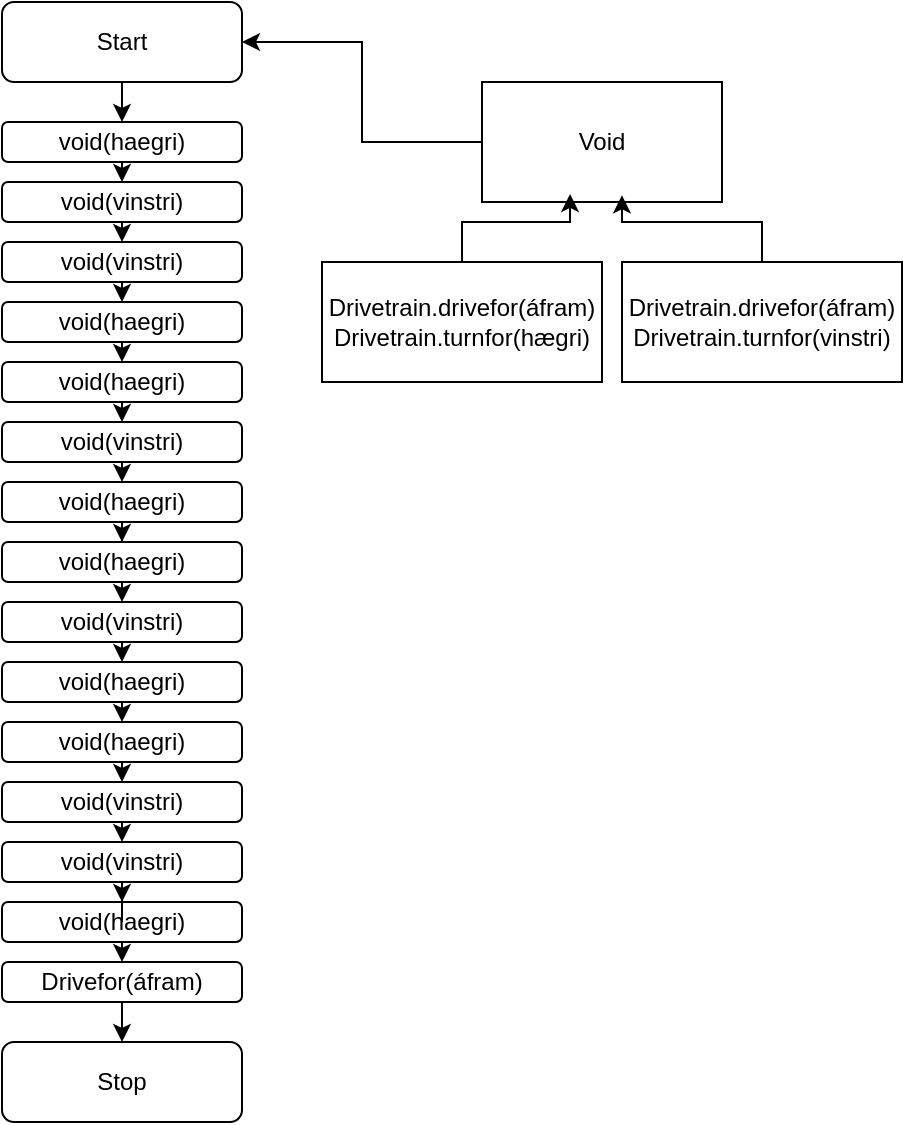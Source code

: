<mxfile version="28.1.0">
  <diagram id="C5RBs43oDa-KdzZeNtuy" name="Page-1">
    <mxGraphModel dx="985" dy="438" grid="1" gridSize="10" guides="1" tooltips="1" connect="1" arrows="1" fold="1" page="1" pageScale="1" pageWidth="827" pageHeight="1169" math="0" shadow="0">
      <root>
        <mxCell id="WIyWlLk6GJQsqaUBKTNV-0" />
        <mxCell id="WIyWlLk6GJQsqaUBKTNV-1" parent="WIyWlLk6GJQsqaUBKTNV-0" />
        <mxCell id="0qvh8JrCqkSb1pbGZx_Y-37" style="edgeStyle=orthogonalEdgeStyle;rounded=0;orthogonalLoop=1;jettySize=auto;html=1;exitX=0.5;exitY=1;exitDx=0;exitDy=0;entryX=0.5;entryY=0;entryDx=0;entryDy=0;" edge="1" parent="WIyWlLk6GJQsqaUBKTNV-1" source="WIyWlLk6GJQsqaUBKTNV-3" target="0qvh8JrCqkSb1pbGZx_Y-21">
          <mxGeometry relative="1" as="geometry" />
        </mxCell>
        <mxCell id="WIyWlLk6GJQsqaUBKTNV-3" value="Start" style="rounded=1;whiteSpace=wrap;html=1;fontSize=12;glass=0;strokeWidth=1;shadow=0;" parent="WIyWlLk6GJQsqaUBKTNV-1" vertex="1">
          <mxGeometry x="280" y="80" width="120" height="40" as="geometry" />
        </mxCell>
        <mxCell id="0qvh8JrCqkSb1pbGZx_Y-5" value="Stop" style="rounded=1;whiteSpace=wrap;html=1;" vertex="1" parent="WIyWlLk6GJQsqaUBKTNV-1">
          <mxGeometry x="280" y="600" width="120" height="40" as="geometry" />
        </mxCell>
        <mxCell id="0qvh8JrCqkSb1pbGZx_Y-18" style="edgeStyle=orthogonalEdgeStyle;rounded=0;orthogonalLoop=1;jettySize=auto;html=1;entryX=1;entryY=0.5;entryDx=0;entryDy=0;" edge="1" parent="WIyWlLk6GJQsqaUBKTNV-1" source="0qvh8JrCqkSb1pbGZx_Y-15" target="WIyWlLk6GJQsqaUBKTNV-3">
          <mxGeometry relative="1" as="geometry" />
        </mxCell>
        <mxCell id="0qvh8JrCqkSb1pbGZx_Y-15" value="Void" style="rounded=0;whiteSpace=wrap;html=1;" vertex="1" parent="WIyWlLk6GJQsqaUBKTNV-1">
          <mxGeometry x="520" y="120" width="120" height="60" as="geometry" />
        </mxCell>
        <mxCell id="0qvh8JrCqkSb1pbGZx_Y-16" value="Drivetrain.drivefor(áfram)&lt;div&gt;Drivetrain.turnfor(hægri)&lt;/div&gt;" style="rounded=0;whiteSpace=wrap;html=1;" vertex="1" parent="WIyWlLk6GJQsqaUBKTNV-1">
          <mxGeometry x="440" y="210" width="140" height="60" as="geometry" />
        </mxCell>
        <mxCell id="0qvh8JrCqkSb1pbGZx_Y-17" value="Drivetrain.drivefor(áfram)&lt;div&gt;Drivetrain.turnfor(vinstri)&lt;/div&gt;" style="rounded=0;whiteSpace=wrap;html=1;" vertex="1" parent="WIyWlLk6GJQsqaUBKTNV-1">
          <mxGeometry x="590" y="210" width="140" height="60" as="geometry" />
        </mxCell>
        <mxCell id="0qvh8JrCqkSb1pbGZx_Y-19" style="edgeStyle=orthogonalEdgeStyle;rounded=0;orthogonalLoop=1;jettySize=auto;html=1;exitX=0.5;exitY=0;exitDx=0;exitDy=0;entryX=0.367;entryY=0.933;entryDx=0;entryDy=0;entryPerimeter=0;" edge="1" parent="WIyWlLk6GJQsqaUBKTNV-1" source="0qvh8JrCqkSb1pbGZx_Y-16" target="0qvh8JrCqkSb1pbGZx_Y-15">
          <mxGeometry relative="1" as="geometry" />
        </mxCell>
        <mxCell id="0qvh8JrCqkSb1pbGZx_Y-20" style="edgeStyle=orthogonalEdgeStyle;rounded=0;orthogonalLoop=1;jettySize=auto;html=1;exitX=0.5;exitY=0;exitDx=0;exitDy=0;entryX=0.583;entryY=0.944;entryDx=0;entryDy=0;entryPerimeter=0;" edge="1" parent="WIyWlLk6GJQsqaUBKTNV-1" source="0qvh8JrCqkSb1pbGZx_Y-17" target="0qvh8JrCqkSb1pbGZx_Y-15">
          <mxGeometry relative="1" as="geometry" />
        </mxCell>
        <mxCell id="0qvh8JrCqkSb1pbGZx_Y-38" style="edgeStyle=orthogonalEdgeStyle;rounded=0;orthogonalLoop=1;jettySize=auto;html=1;exitX=0.5;exitY=1;exitDx=0;exitDy=0;entryX=0.5;entryY=0;entryDx=0;entryDy=0;" edge="1" parent="WIyWlLk6GJQsqaUBKTNV-1" source="0qvh8JrCqkSb1pbGZx_Y-21" target="0qvh8JrCqkSb1pbGZx_Y-22">
          <mxGeometry relative="1" as="geometry" />
        </mxCell>
        <mxCell id="0qvh8JrCqkSb1pbGZx_Y-21" value="void(haegri)" style="rounded=1;whiteSpace=wrap;html=1;" vertex="1" parent="WIyWlLk6GJQsqaUBKTNV-1">
          <mxGeometry x="280" y="140" width="120" height="20" as="geometry" />
        </mxCell>
        <mxCell id="0qvh8JrCqkSb1pbGZx_Y-39" style="edgeStyle=orthogonalEdgeStyle;rounded=0;orthogonalLoop=1;jettySize=auto;html=1;exitX=0.5;exitY=1;exitDx=0;exitDy=0;entryX=0.5;entryY=0;entryDx=0;entryDy=0;" edge="1" parent="WIyWlLk6GJQsqaUBKTNV-1" source="0qvh8JrCqkSb1pbGZx_Y-22" target="0qvh8JrCqkSb1pbGZx_Y-23">
          <mxGeometry relative="1" as="geometry" />
        </mxCell>
        <mxCell id="0qvh8JrCqkSb1pbGZx_Y-22" value="void(vinstri)" style="rounded=1;whiteSpace=wrap;html=1;" vertex="1" parent="WIyWlLk6GJQsqaUBKTNV-1">
          <mxGeometry x="280" y="170" width="120" height="20" as="geometry" />
        </mxCell>
        <mxCell id="0qvh8JrCqkSb1pbGZx_Y-40" style="edgeStyle=orthogonalEdgeStyle;rounded=0;orthogonalLoop=1;jettySize=auto;html=1;exitX=0.5;exitY=1;exitDx=0;exitDy=0;entryX=0.5;entryY=0;entryDx=0;entryDy=0;" edge="1" parent="WIyWlLk6GJQsqaUBKTNV-1" source="0qvh8JrCqkSb1pbGZx_Y-23" target="0qvh8JrCqkSb1pbGZx_Y-24">
          <mxGeometry relative="1" as="geometry" />
        </mxCell>
        <mxCell id="0qvh8JrCqkSb1pbGZx_Y-23" value="void(vinstri)" style="rounded=1;whiteSpace=wrap;html=1;" vertex="1" parent="WIyWlLk6GJQsqaUBKTNV-1">
          <mxGeometry x="280" y="200" width="120" height="20" as="geometry" />
        </mxCell>
        <mxCell id="0qvh8JrCqkSb1pbGZx_Y-41" style="edgeStyle=orthogonalEdgeStyle;rounded=0;orthogonalLoop=1;jettySize=auto;html=1;exitX=0.5;exitY=1;exitDx=0;exitDy=0;entryX=0.5;entryY=0;entryDx=0;entryDy=0;" edge="1" parent="WIyWlLk6GJQsqaUBKTNV-1" source="0qvh8JrCqkSb1pbGZx_Y-24" target="0qvh8JrCqkSb1pbGZx_Y-25">
          <mxGeometry relative="1" as="geometry" />
        </mxCell>
        <mxCell id="0qvh8JrCqkSb1pbGZx_Y-24" value="void(haegri)" style="rounded=1;whiteSpace=wrap;html=1;" vertex="1" parent="WIyWlLk6GJQsqaUBKTNV-1">
          <mxGeometry x="280" y="230" width="120" height="20" as="geometry" />
        </mxCell>
        <mxCell id="0qvh8JrCqkSb1pbGZx_Y-42" style="edgeStyle=orthogonalEdgeStyle;rounded=0;orthogonalLoop=1;jettySize=auto;html=1;exitX=0.5;exitY=1;exitDx=0;exitDy=0;entryX=0.5;entryY=0;entryDx=0;entryDy=0;" edge="1" parent="WIyWlLk6GJQsqaUBKTNV-1" source="0qvh8JrCqkSb1pbGZx_Y-25" target="0qvh8JrCqkSb1pbGZx_Y-26">
          <mxGeometry relative="1" as="geometry" />
        </mxCell>
        <mxCell id="0qvh8JrCqkSb1pbGZx_Y-25" value="void(haegri)" style="rounded=1;whiteSpace=wrap;html=1;" vertex="1" parent="WIyWlLk6GJQsqaUBKTNV-1">
          <mxGeometry x="280" y="260" width="120" height="20" as="geometry" />
        </mxCell>
        <mxCell id="0qvh8JrCqkSb1pbGZx_Y-43" style="edgeStyle=orthogonalEdgeStyle;rounded=0;orthogonalLoop=1;jettySize=auto;html=1;exitX=0.5;exitY=1;exitDx=0;exitDy=0;entryX=0.5;entryY=0;entryDx=0;entryDy=0;" edge="1" parent="WIyWlLk6GJQsqaUBKTNV-1" source="0qvh8JrCqkSb1pbGZx_Y-26" target="0qvh8JrCqkSb1pbGZx_Y-27">
          <mxGeometry relative="1" as="geometry" />
        </mxCell>
        <mxCell id="0qvh8JrCqkSb1pbGZx_Y-26" value="void(vinstri)" style="rounded=1;whiteSpace=wrap;html=1;" vertex="1" parent="WIyWlLk6GJQsqaUBKTNV-1">
          <mxGeometry x="280" y="290" width="120" height="20" as="geometry" />
        </mxCell>
        <mxCell id="0qvh8JrCqkSb1pbGZx_Y-44" style="edgeStyle=orthogonalEdgeStyle;rounded=0;orthogonalLoop=1;jettySize=auto;html=1;exitX=0.5;exitY=1;exitDx=0;exitDy=0;" edge="1" parent="WIyWlLk6GJQsqaUBKTNV-1" source="0qvh8JrCqkSb1pbGZx_Y-27" target="0qvh8JrCqkSb1pbGZx_Y-28">
          <mxGeometry relative="1" as="geometry" />
        </mxCell>
        <mxCell id="0qvh8JrCqkSb1pbGZx_Y-27" value="void(haegri)" style="rounded=1;whiteSpace=wrap;html=1;" vertex="1" parent="WIyWlLk6GJQsqaUBKTNV-1">
          <mxGeometry x="280" y="320" width="120" height="20" as="geometry" />
        </mxCell>
        <mxCell id="0qvh8JrCqkSb1pbGZx_Y-45" style="edgeStyle=orthogonalEdgeStyle;rounded=0;orthogonalLoop=1;jettySize=auto;html=1;exitX=0.5;exitY=1;exitDx=0;exitDy=0;entryX=0.5;entryY=0;entryDx=0;entryDy=0;" edge="1" parent="WIyWlLk6GJQsqaUBKTNV-1" source="0qvh8JrCqkSb1pbGZx_Y-28" target="0qvh8JrCqkSb1pbGZx_Y-29">
          <mxGeometry relative="1" as="geometry" />
        </mxCell>
        <mxCell id="0qvh8JrCqkSb1pbGZx_Y-28" value="void(haegri)" style="rounded=1;whiteSpace=wrap;html=1;" vertex="1" parent="WIyWlLk6GJQsqaUBKTNV-1">
          <mxGeometry x="280" y="350" width="120" height="20" as="geometry" />
        </mxCell>
        <mxCell id="0qvh8JrCqkSb1pbGZx_Y-46" style="edgeStyle=orthogonalEdgeStyle;rounded=0;orthogonalLoop=1;jettySize=auto;html=1;exitX=0.5;exitY=1;exitDx=0;exitDy=0;entryX=0.5;entryY=0;entryDx=0;entryDy=0;" edge="1" parent="WIyWlLk6GJQsqaUBKTNV-1" source="0qvh8JrCqkSb1pbGZx_Y-29" target="0qvh8JrCqkSb1pbGZx_Y-30">
          <mxGeometry relative="1" as="geometry" />
        </mxCell>
        <mxCell id="0qvh8JrCqkSb1pbGZx_Y-29" value="void(vinstri)" style="rounded=1;whiteSpace=wrap;html=1;" vertex="1" parent="WIyWlLk6GJQsqaUBKTNV-1">
          <mxGeometry x="280" y="380" width="120" height="20" as="geometry" />
        </mxCell>
        <mxCell id="0qvh8JrCqkSb1pbGZx_Y-47" style="edgeStyle=orthogonalEdgeStyle;rounded=0;orthogonalLoop=1;jettySize=auto;html=1;exitX=0.5;exitY=1;exitDx=0;exitDy=0;entryX=0.5;entryY=0;entryDx=0;entryDy=0;" edge="1" parent="WIyWlLk6GJQsqaUBKTNV-1" source="0qvh8JrCqkSb1pbGZx_Y-30" target="0qvh8JrCqkSb1pbGZx_Y-34">
          <mxGeometry relative="1" as="geometry" />
        </mxCell>
        <mxCell id="0qvh8JrCqkSb1pbGZx_Y-30" value="void(haegri)" style="rounded=1;whiteSpace=wrap;html=1;" vertex="1" parent="WIyWlLk6GJQsqaUBKTNV-1">
          <mxGeometry x="280" y="410" width="120" height="20" as="geometry" />
        </mxCell>
        <mxCell id="0qvh8JrCqkSb1pbGZx_Y-51" style="edgeStyle=orthogonalEdgeStyle;rounded=0;orthogonalLoop=1;jettySize=auto;html=1;exitX=0.5;exitY=1;exitDx=0;exitDy=0;entryX=0.5;entryY=0;entryDx=0;entryDy=0;" edge="1" parent="WIyWlLk6GJQsqaUBKTNV-1" source="0qvh8JrCqkSb1pbGZx_Y-31" target="0qvh8JrCqkSb1pbGZx_Y-35">
          <mxGeometry relative="1" as="geometry" />
        </mxCell>
        <mxCell id="0qvh8JrCqkSb1pbGZx_Y-31" value="void(haegri)" style="rounded=1;whiteSpace=wrap;html=1;" vertex="1" parent="WIyWlLk6GJQsqaUBKTNV-1">
          <mxGeometry x="280" y="530" width="120" height="20" as="geometry" />
        </mxCell>
        <mxCell id="0qvh8JrCqkSb1pbGZx_Y-50" style="edgeStyle=orthogonalEdgeStyle;rounded=0;orthogonalLoop=1;jettySize=auto;html=1;exitX=0.5;exitY=1;exitDx=0;exitDy=0;" edge="1" parent="WIyWlLk6GJQsqaUBKTNV-1" source="0qvh8JrCqkSb1pbGZx_Y-32" target="0qvh8JrCqkSb1pbGZx_Y-31">
          <mxGeometry relative="1" as="geometry" />
        </mxCell>
        <mxCell id="0qvh8JrCqkSb1pbGZx_Y-32" value="void(vinstri)" style="rounded=1;whiteSpace=wrap;html=1;" vertex="1" parent="WIyWlLk6GJQsqaUBKTNV-1">
          <mxGeometry x="280" y="500" width="120" height="20" as="geometry" />
        </mxCell>
        <mxCell id="0qvh8JrCqkSb1pbGZx_Y-49" style="edgeStyle=orthogonalEdgeStyle;rounded=0;orthogonalLoop=1;jettySize=auto;html=1;exitX=0.5;exitY=1;exitDx=0;exitDy=0;entryX=0.5;entryY=0;entryDx=0;entryDy=0;" edge="1" parent="WIyWlLk6GJQsqaUBKTNV-1" source="0qvh8JrCqkSb1pbGZx_Y-33" target="0qvh8JrCqkSb1pbGZx_Y-32">
          <mxGeometry relative="1" as="geometry" />
        </mxCell>
        <mxCell id="0qvh8JrCqkSb1pbGZx_Y-33" value="void(vinstri)" style="rounded=1;whiteSpace=wrap;html=1;" vertex="1" parent="WIyWlLk6GJQsqaUBKTNV-1">
          <mxGeometry x="280" y="470" width="120" height="20" as="geometry" />
        </mxCell>
        <mxCell id="0qvh8JrCqkSb1pbGZx_Y-48" style="edgeStyle=orthogonalEdgeStyle;rounded=0;orthogonalLoop=1;jettySize=auto;html=1;exitX=0.5;exitY=1;exitDx=0;exitDy=0;entryX=0.5;entryY=0;entryDx=0;entryDy=0;" edge="1" parent="WIyWlLk6GJQsqaUBKTNV-1" source="0qvh8JrCqkSb1pbGZx_Y-34" target="0qvh8JrCqkSb1pbGZx_Y-33">
          <mxGeometry relative="1" as="geometry" />
        </mxCell>
        <mxCell id="0qvh8JrCqkSb1pbGZx_Y-34" value="void(haegri)" style="rounded=1;whiteSpace=wrap;html=1;" vertex="1" parent="WIyWlLk6GJQsqaUBKTNV-1">
          <mxGeometry x="280" y="440" width="120" height="20" as="geometry" />
        </mxCell>
        <mxCell id="0qvh8JrCqkSb1pbGZx_Y-52" style="edgeStyle=orthogonalEdgeStyle;rounded=0;orthogonalLoop=1;jettySize=auto;html=1;exitX=0.5;exitY=1;exitDx=0;exitDy=0;entryX=0.5;entryY=0;entryDx=0;entryDy=0;" edge="1" parent="WIyWlLk6GJQsqaUBKTNV-1" source="0qvh8JrCqkSb1pbGZx_Y-35" target="0qvh8JrCqkSb1pbGZx_Y-5">
          <mxGeometry relative="1" as="geometry" />
        </mxCell>
        <mxCell id="0qvh8JrCqkSb1pbGZx_Y-35" value="Drivefor(áfram)" style="rounded=1;whiteSpace=wrap;html=1;" vertex="1" parent="WIyWlLk6GJQsqaUBKTNV-1">
          <mxGeometry x="280" y="560" width="120" height="20" as="geometry" />
        </mxCell>
      </root>
    </mxGraphModel>
  </diagram>
</mxfile>
